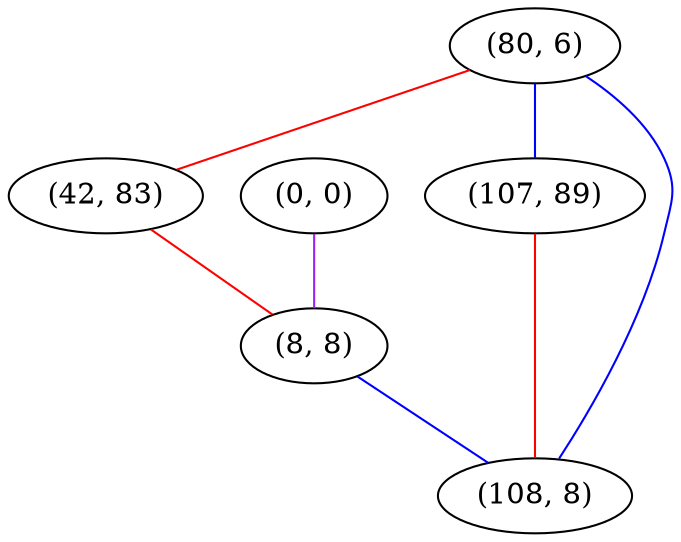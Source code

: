 graph "" {
"(80, 6)";
"(0, 0)";
"(42, 83)";
"(8, 8)";
"(107, 89)";
"(108, 8)";
"(80, 6)" -- "(107, 89)"  [color=blue, key=0, weight=3];
"(80, 6)" -- "(42, 83)"  [color=red, key=0, weight=1];
"(80, 6)" -- "(108, 8)"  [color=blue, key=0, weight=3];
"(0, 0)" -- "(8, 8)"  [color=purple, key=0, weight=4];
"(42, 83)" -- "(8, 8)"  [color=red, key=0, weight=1];
"(8, 8)" -- "(108, 8)"  [color=blue, key=0, weight=3];
"(107, 89)" -- "(108, 8)"  [color=red, key=0, weight=1];
}
